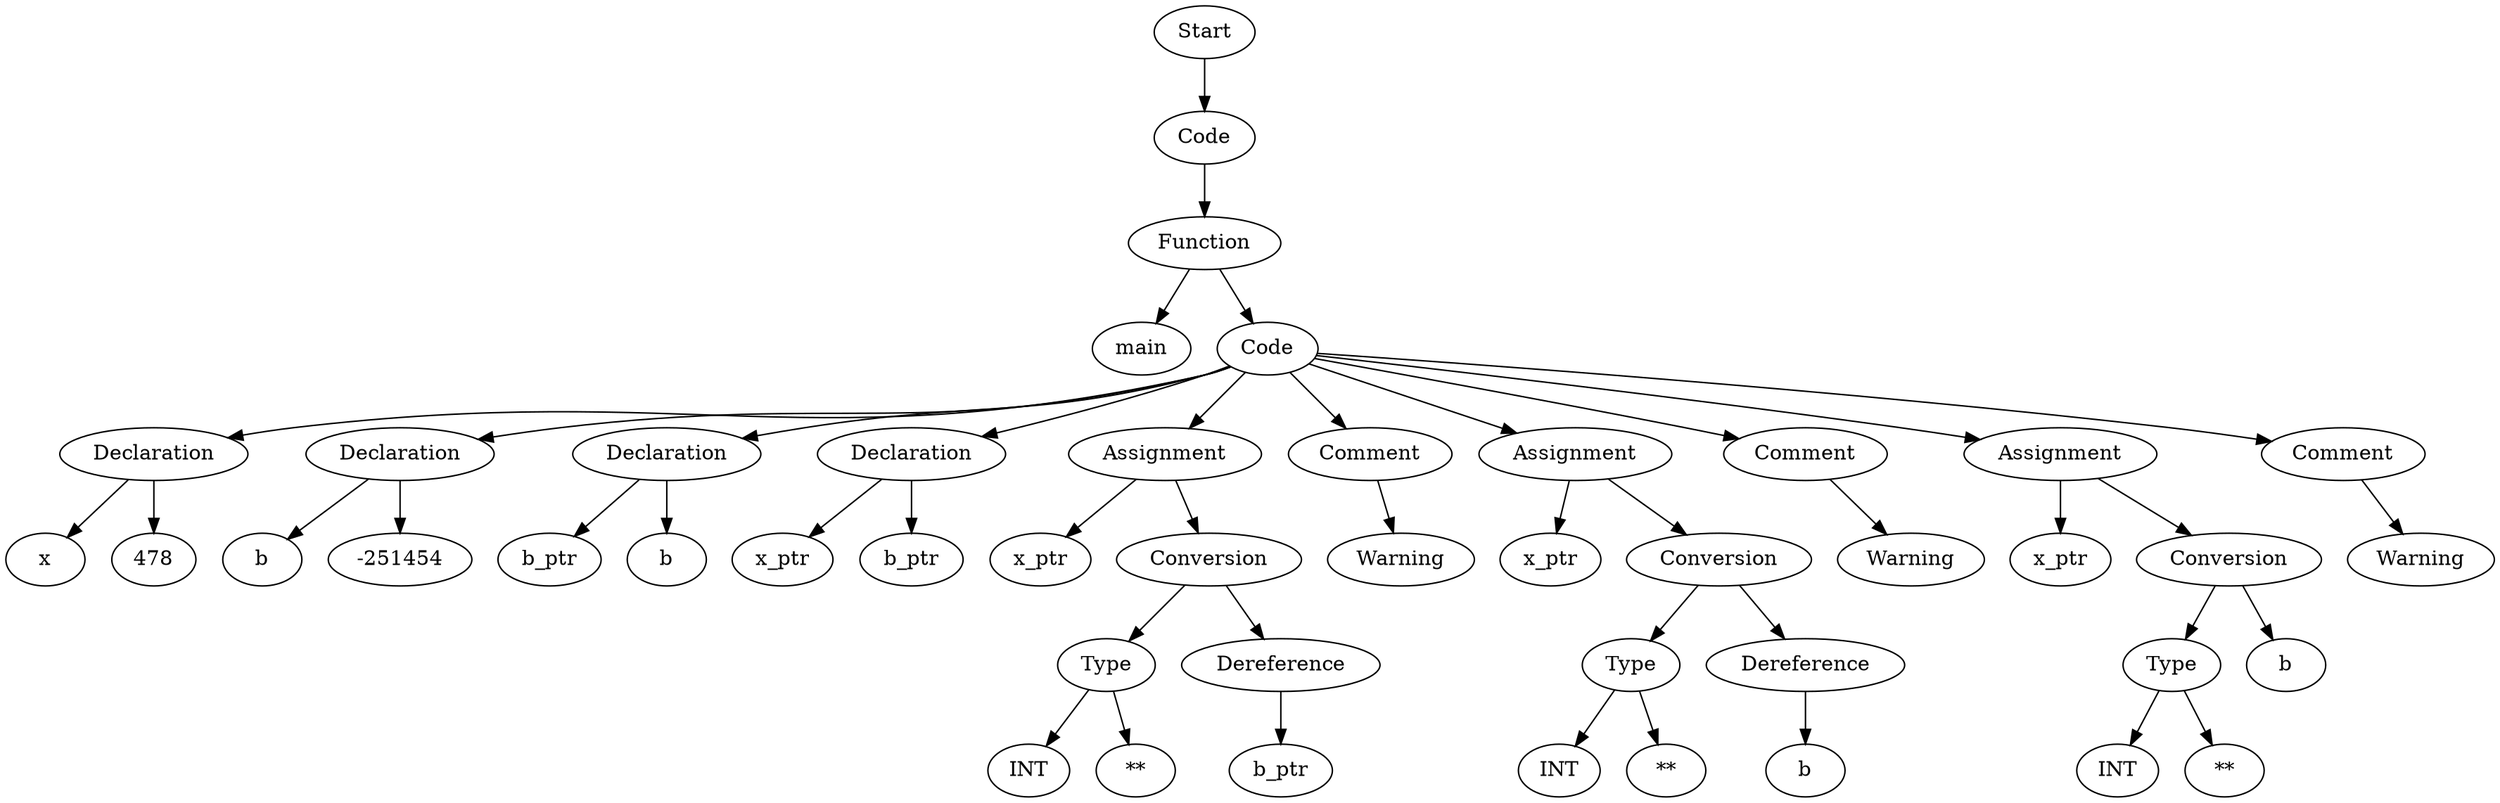 digraph AST {
  "128432577245008" [label="Start"];
  "128432577245008" -> "128432577247600";
  "128432577247600" [label="Code"];
  "128432577247600" -> "128432577249088";
  "128432577249088" [label="Function"];
  "128432577249088" -> "128432577248944";
  "128432577249088" -> "128432577248896";
  "128432577248944" [label="main"];
  "128432577248896" [label="Code"];
  "128432577248896" -> "128432577248752";
  "128432577248896" -> "128432577248656";
  "128432577248896" -> "128432577248464";
  "128432577248896" -> "128432577248272";
  "128432577248896" -> "128432577248080";
  "128432577248896" -> "128432577247888";
  "128432577248896" -> "128432577242800";
  "128432577248896" -> "128432577242608";
  "128432577248896" -> "128432577242080";
  "128432577248896" -> "128432577241888";
  "128432577248752" [label="Declaration"];
  "128432577248752" -> "128432577248608";
  "128432577248752" -> "128432577248560";
  "128432577248608" [label="x"];
  "128432577248560" [label="478"];
  "128432577248656" [label="Declaration"];
  "128432577248656" -> "128432577248416";
  "128432577248656" -> "128432577248368";
  "128432577248416" [label="b"];
  "128432577248368" [label="-251454"];
  "128432577248464" [label="Declaration"];
  "128432577248464" -> "128432577248224";
  "128432577248464" -> "128432577248176";
  "128432577248224" [label="b_ptr"];
  "128432577248176" [label="b"];
  "128432577248272" [label="Declaration"];
  "128432577248272" -> "128432577248032";
  "128432577248272" -> "128432577247984";
  "128432577248032" [label="x_ptr"];
  "128432577247984" [label="b_ptr"];
  "128432577248080" [label="Assignment"];
  "128432577248080" -> "128432577247840";
  "128432577248080" -> "128432577247792";
  "128432577247840" [label="x_ptr"];
  "128432577247792" [label="Conversion"];
  "128432577247792" -> "128432577247648";
  "128432577247792" -> "128432577242992";
  "128432577247648" [label="Type"];
  "128432577247648" -> "128432577242944";
  "128432577247648" -> "128432577242896";
  "128432577242944" [label="INT"];
  "128432577242896" [label="**"];
  "128432577242992" [label="Dereference"];
  "128432577242992" -> "128432577242752";
  "128432577242752" [label="b_ptr"];
  "128432577247888" [label="Comment"];
  "128432577247888" -> "128432577242704";
  "128432577242704" [label="Warning"];
  "128432577242800" [label="Assignment"];
  "128432577242800" -> "128432577242560";
  "128432577242800" -> "128432577242512";
  "128432577242560" [label="x_ptr"];
  "128432577242512" [label="Conversion"];
  "128432577242512" -> "128432577242368";
  "128432577242512" -> "128432577242272";
  "128432577242368" [label="Type"];
  "128432577242368" -> "128432577242224";
  "128432577242368" -> "128432577242176";
  "128432577242224" [label="INT"];
  "128432577242176" [label="**"];
  "128432577242272" [label="Dereference"];
  "128432577242272" -> "128432577242032";
  "128432577242032" [label="b"];
  "128432577242608" [label="Comment"];
  "128432577242608" -> "128432577241984";
  "128432577241984" [label="Warning"];
  "128432577242080" [label="Assignment"];
  "128432577242080" -> "128432577241840";
  "128432577242080" -> "128432577241792";
  "128432577241840" [label="x_ptr"];
  "128432577241792" [label="Conversion"];
  "128432577241792" -> "128432577241648";
  "128432577241792" -> "128432577241552";
  "128432577241648" [label="Type"];
  "128432577241648" -> "128432577241504";
  "128432577241648" -> "128432577241456";
  "128432577241504" [label="INT"];
  "128432577241456" [label="**"];
  "128432577241552" [label="b"];
  "128432577241888" [label="Comment"];
  "128432577241888" -> "128432577241360";
  "128432577241360" [label="Warning"];
}
